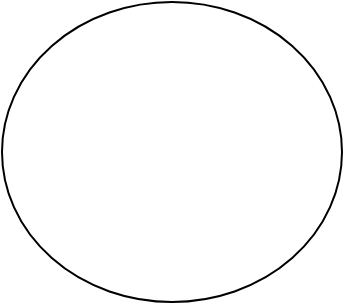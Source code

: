 <mxfile version="24.7.8">
  <diagram name="Page-1" id="y9wdEhEejTzXC54d7VfR">
    <mxGraphModel dx="1194" dy="723" grid="1" gridSize="10" guides="1" tooltips="1" connect="1" arrows="1" fold="1" page="1" pageScale="1" pageWidth="827" pageHeight="1169" math="0" shadow="0">
      <root>
        <mxCell id="0" />
        <mxCell id="1" parent="0" />
        <mxCell id="ZygzvVf86MkxEhnAlV9Q-1" value="" style="ellipse;whiteSpace=wrap;html=1;" vertex="1" parent="1">
          <mxGeometry x="350" y="260" width="170" height="150" as="geometry" />
        </mxCell>
      </root>
    </mxGraphModel>
  </diagram>
</mxfile>
